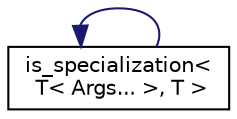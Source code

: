 digraph "Graphical Class Hierarchy"
{
  edge [fontname="Helvetica",fontsize="10",labelfontname="Helvetica",labelfontsize="10"];
  node [fontname="Helvetica",fontsize="10",shape=record];
  rankdir="LR";
  Node0 [label="true_type",height=0.2,width=0.4,color="grey75", fillcolor="white", style="filled"];
  Node0 -> Node0 [dir="back",color="midnightblue",fontsize="10",style="solid",fontname="Helvetica"];
  Node0 [label="is_specialization\<\l T\< Args... \>, T \>",height=0.2,width=0.4,color="black", fillcolor="white", style="filled",URL="$structis__specialization_3_01_t_3_01_args_8_8_8_01_4_00_01_t_01_4.html"];
}
